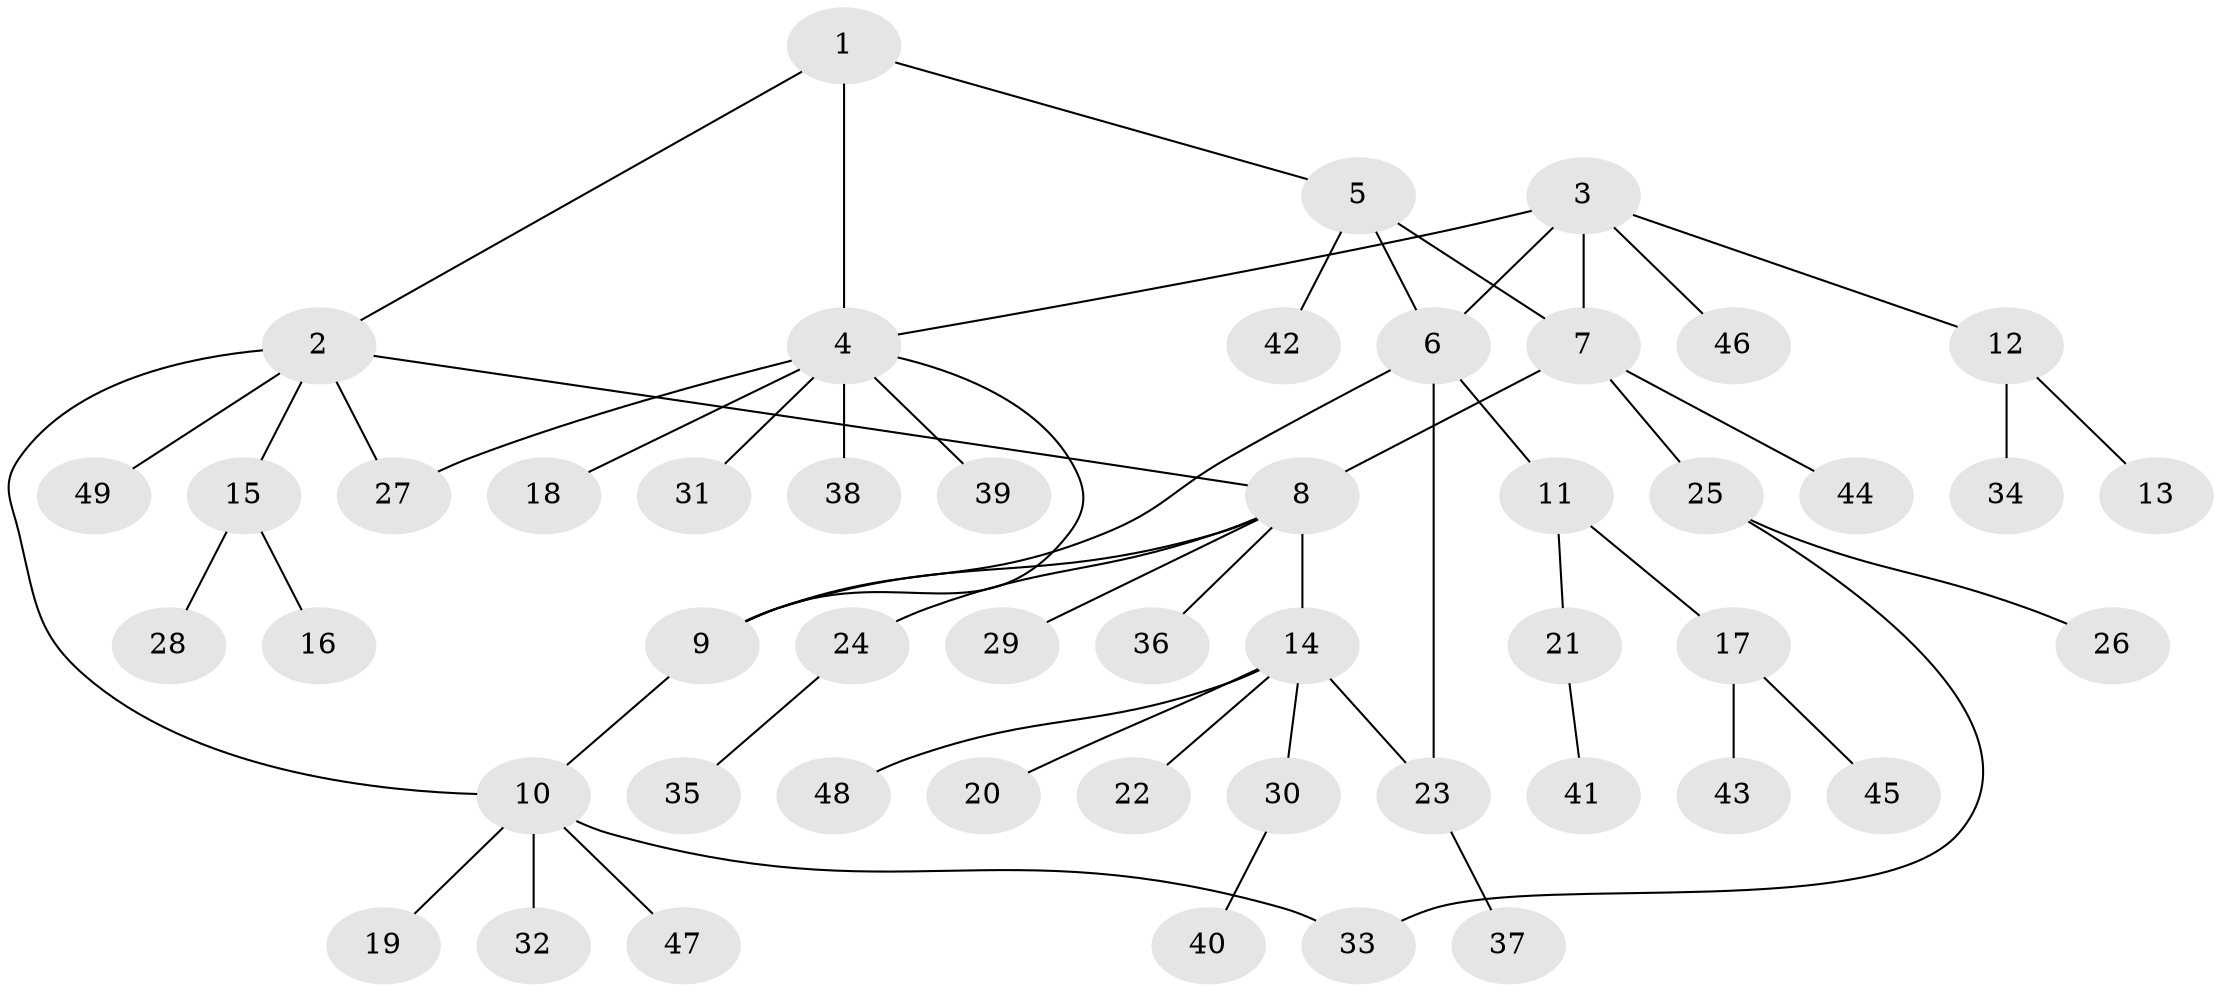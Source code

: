 // Generated by graph-tools (version 1.1) at 2025/15/03/09/25 04:15:46]
// undirected, 49 vertices, 57 edges
graph export_dot {
graph [start="1"]
  node [color=gray90,style=filled];
  1;
  2;
  3;
  4;
  5;
  6;
  7;
  8;
  9;
  10;
  11;
  12;
  13;
  14;
  15;
  16;
  17;
  18;
  19;
  20;
  21;
  22;
  23;
  24;
  25;
  26;
  27;
  28;
  29;
  30;
  31;
  32;
  33;
  34;
  35;
  36;
  37;
  38;
  39;
  40;
  41;
  42;
  43;
  44;
  45;
  46;
  47;
  48;
  49;
  1 -- 2;
  1 -- 4;
  1 -- 5;
  2 -- 8;
  2 -- 10;
  2 -- 15;
  2 -- 27;
  2 -- 49;
  3 -- 4;
  3 -- 6;
  3 -- 7;
  3 -- 12;
  3 -- 46;
  4 -- 9;
  4 -- 18;
  4 -- 27;
  4 -- 31;
  4 -- 38;
  4 -- 39;
  5 -- 6;
  5 -- 7;
  5 -- 42;
  6 -- 9;
  6 -- 11;
  6 -- 23;
  7 -- 8;
  7 -- 25;
  7 -- 44;
  8 -- 9;
  8 -- 14;
  8 -- 24;
  8 -- 29;
  8 -- 36;
  9 -- 10;
  10 -- 19;
  10 -- 32;
  10 -- 33;
  10 -- 47;
  11 -- 17;
  11 -- 21;
  12 -- 13;
  12 -- 34;
  14 -- 20;
  14 -- 22;
  14 -- 23;
  14 -- 30;
  14 -- 48;
  15 -- 16;
  15 -- 28;
  17 -- 43;
  17 -- 45;
  21 -- 41;
  23 -- 37;
  24 -- 35;
  25 -- 26;
  25 -- 33;
  30 -- 40;
}
